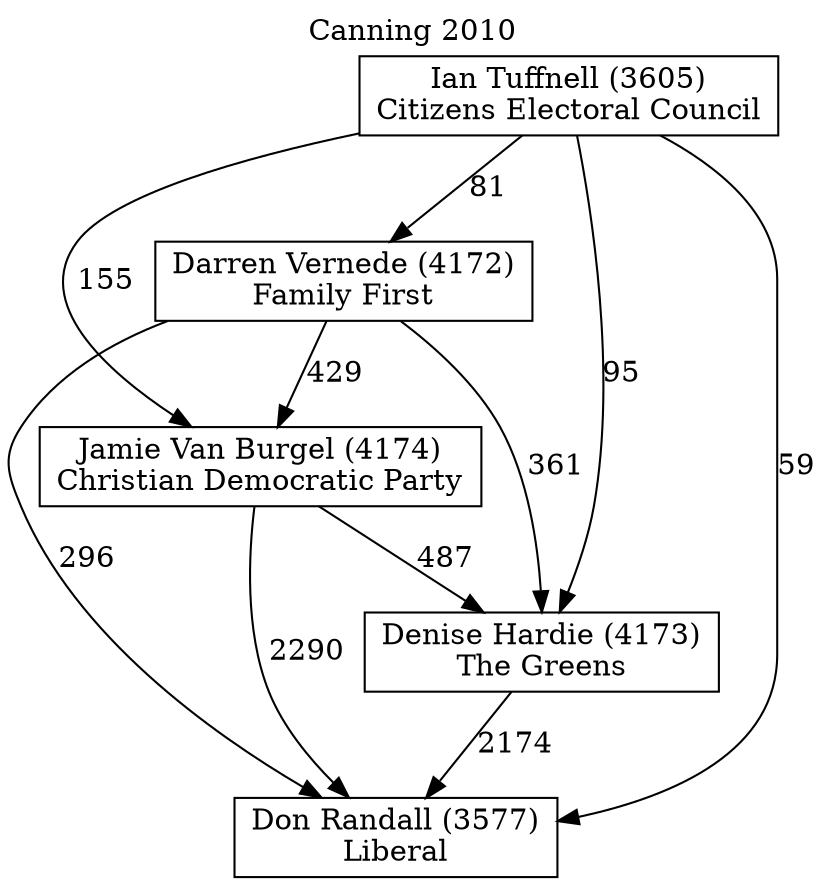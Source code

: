 // House preference flow
digraph "Don Randall (3577)_Canning_2010" {
	graph [label="Canning 2010" labelloc=t mclimit=10]
	node [shape=box]
	"Don Randall (3577)" [label="Don Randall (3577)
Liberal"]
	"Denise Hardie (4173)" [label="Denise Hardie (4173)
The Greens"]
	"Jamie Van Burgel (4174)" [label="Jamie Van Burgel (4174)
Christian Democratic Party"]
	"Darren Vernede (4172)" [label="Darren Vernede (4172)
Family First"]
	"Ian Tuffnell (3605)" [label="Ian Tuffnell (3605)
Citizens Electoral Council"]
	"Denise Hardie (4173)" -> "Don Randall (3577)" [label=2174]
	"Jamie Van Burgel (4174)" -> "Denise Hardie (4173)" [label=487]
	"Darren Vernede (4172)" -> "Jamie Van Burgel (4174)" [label=429]
	"Ian Tuffnell (3605)" -> "Darren Vernede (4172)" [label=81]
	"Jamie Van Burgel (4174)" -> "Don Randall (3577)" [label=2290]
	"Darren Vernede (4172)" -> "Don Randall (3577)" [label=296]
	"Ian Tuffnell (3605)" -> "Don Randall (3577)" [label=59]
	"Ian Tuffnell (3605)" -> "Jamie Van Burgel (4174)" [label=155]
	"Darren Vernede (4172)" -> "Denise Hardie (4173)" [label=361]
	"Ian Tuffnell (3605)" -> "Denise Hardie (4173)" [label=95]
}
